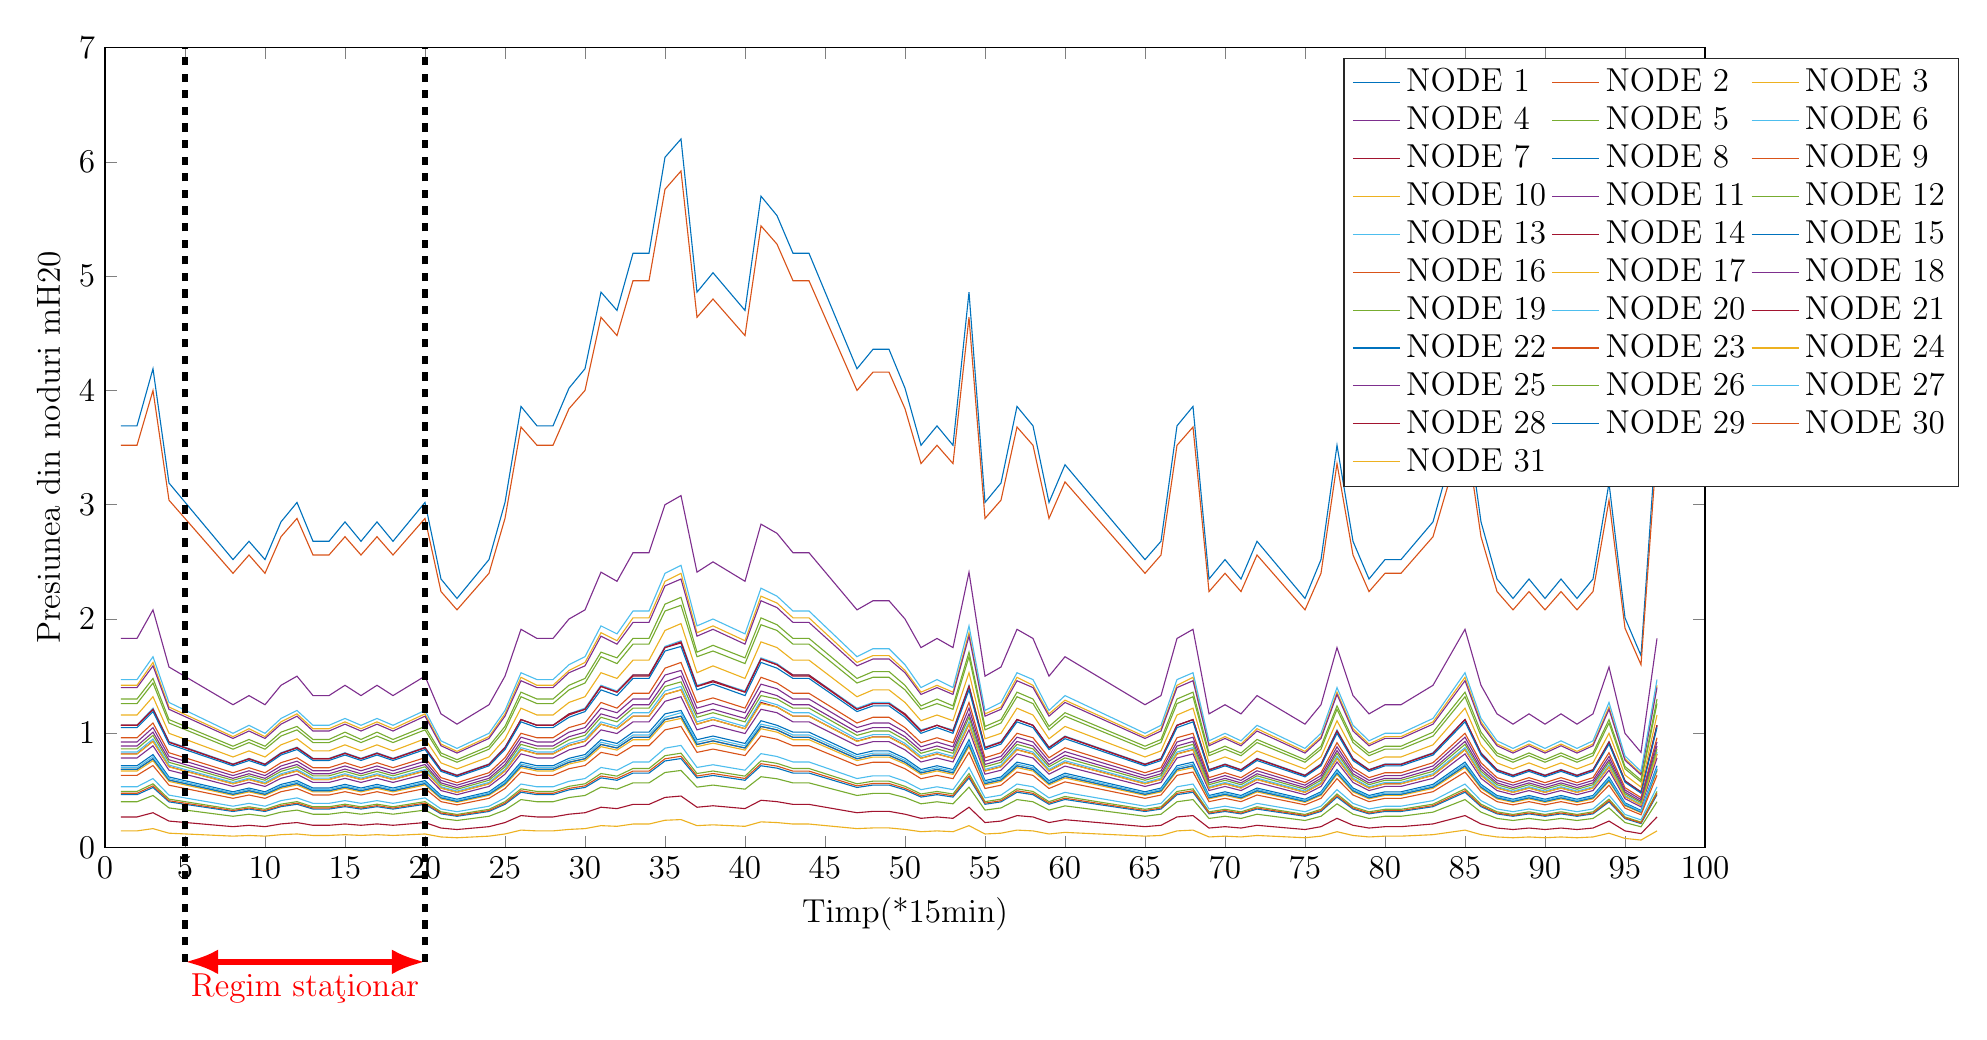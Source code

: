 % This file was created by matlab2tikz.
%
%The latest updates can be retrieved from
%  http://www.mathworks.com/matlabcentral/fileexchange/22022-matlab2tikz-matlab2tikz
%where you can also make suggestions and rate matlab2tikz.
%
\definecolor{mycolor1}{rgb}{0.0,0.447,0.741}%
\definecolor{mycolor2}{rgb}{0.85,0.325,0.098}%
\definecolor{mycolor3}{rgb}{0.929,0.694,0.125}%
\definecolor{mycolor4}{rgb}{0.494,0.184,0.556}%
\definecolor{mycolor5}{rgb}{0.466,0.674,0.188}%
\definecolor{mycolor6}{rgb}{0.301,0.745,0.933}%
\definecolor{mycolor7}{rgb}{0.635,0.078,0.184}%
%

\begin{axis}[%
width=8in,
height=4in,
at={(1.85in,0.746in)},
scale only axis,
xmin=0,
xmax=100,
xlabel style={font=\large},
xlabel={Timp(*15min)},
xtick style={font=\large},
ymin=0,
ymax=7,
ylabel style={font=\large},
ylabel={Presiunea din noduri mH20},
ytick style={font=\large},
% xtick = {0,0.25,...,100},
% xticklabel style={/pgf/number format/.cd,frac,frac TeX=\frac,frac denom=4},
axis background/.style={fill=white},
title style={font=\bfseries},
legend style={at={(0.774,0.451)}, anchor=south west, legend cell align=left, align=left, draw=white!15!black},
legend columns = 3,
font = \large,
clip = false
]
\addplot [color=mycolor1]
  table[row sep=crcr]{%
1	3.69\\
2	3.69\\
3	4.19\\
4	3.19\\
8	2.52\\
9	2.68\\
10	2.52\\
11	2.85\\
12	3.02\\
13	2.68\\
14	2.68\\
15	2.85\\
16	2.68\\
17	2.85\\
18	2.68\\
20	3.02\\
21	2.35\\
22	2.18\\
24	2.52\\
25	3.02\\
26	3.86\\
27	3.69\\
28	3.69\\
29	4.02\\
30	4.19\\
31	4.86\\
32	4.7\\
33	5.2\\
34	5.2\\
35	6.04\\
36	6.2\\
37	4.86\\
38	5.03\\
40	4.7\\
41	5.7\\
42	5.53\\
43	5.2\\
44	5.2\\
47	4.19\\
48	4.36\\
49	4.36\\
50	4.02\\
51	3.52\\
52	3.69\\
53	3.52\\
54	4.86\\
55	3.02\\
56	3.19\\
57	3.86\\
58	3.69\\
59	3.02\\
60	3.35\\
65	2.52\\
66	2.68\\
67	3.69\\
68	3.86\\
69	2.35\\
70	2.52\\
71	2.35\\
72	2.68\\
75	2.18\\
76	2.52\\
77	3.52\\
78	2.68\\
79	2.35\\
80	2.52\\
81	2.52\\
83	2.85\\
85	3.86\\
86	2.85\\
87	2.35\\
88	2.18\\
89	2.35\\
90	2.18\\
91	2.35\\
92	2.18\\
93	2.35\\
94	3.19\\
95	2.01\\
96	1.68\\
97	3.69\\
};
\addlegendentry{NODE 1}

\addplot [color=mycolor2]
  table[row sep=crcr]{%
1	3.52\\
2	3.52\\
3	4\\
4	3.04\\
8	2.4\\
9	2.56\\
10	2.4\\
11	2.72\\
12	2.88\\
13	2.56\\
14	2.56\\
15	2.72\\
16	2.56\\
17	2.72\\
18	2.56\\
20	2.88\\
21	2.24\\
22	2.08\\
24	2.4\\
25	2.88\\
26	3.68\\
27	3.52\\
28	3.52\\
29	3.84\\
30	4\\
31	4.64\\
32	4.48\\
33	4.96\\
34	4.96\\
35	5.76\\
36	5.92\\
37	4.64\\
38	4.8\\
40	4.48\\
41	5.44\\
42	5.28\\
43	4.96\\
44	4.96\\
47	4\\
48	4.16\\
49	4.16\\
50	3.84\\
51	3.36\\
52	3.52\\
53	3.36\\
54	4.64\\
55	2.88\\
56	3.04\\
57	3.68\\
58	3.52\\
59	2.88\\
60	3.2\\
65	2.4\\
66	2.56\\
67	3.52\\
68	3.68\\
69	2.24\\
70	2.4\\
71	2.24\\
72	2.56\\
75	2.08\\
76	2.4\\
77	3.36\\
78	2.56\\
79	2.24\\
80	2.4\\
81	2.4\\
83	2.72\\
85	3.68\\
86	2.72\\
87	2.24\\
88	2.08\\
89	2.24\\
90	2.08\\
91	2.24\\
92	2.08\\
93	2.24\\
94	3.04\\
95	1.92\\
96	1.6\\
97	3.52\\
};
\addlegendentry{NODE 2}

\addplot [color=mycolor3]
  table[row sep=crcr]{%
1	1.42\\
2	1.42\\
3	1.62\\
4	1.23\\
8	0.971\\
9	1.04\\
10	0.971\\
11	1.1\\
12	1.17\\
13	1.04\\
14	1.04\\
15	1.1\\
16	1.04\\
17	1.1\\
18	1.04\\
20	1.17\\
21	0.906\\
22	0.842\\
24	0.971\\
25	1.17\\
26	1.49\\
27	1.42\\
28	1.42\\
29	1.55\\
30	1.62\\
31	1.88\\
32	1.81\\
33	2.01\\
34	2.01\\
35	2.33\\
36	2.4\\
37	1.88\\
38	1.94\\
40	1.81\\
41	2.2\\
42	2.14\\
43	2.01\\
44	2.01\\
47	1.62\\
48	1.68\\
49	1.68\\
50	1.55\\
51	1.36\\
52	1.42\\
53	1.36\\
54	1.88\\
55	1.17\\
56	1.23\\
57	1.49\\
58	1.42\\
59	1.17\\
60	1.29\\
65	0.971\\
66	1.04\\
67	1.42\\
68	1.49\\
69	0.906\\
70	0.971\\
71	0.906\\
72	1.04\\
75	0.842\\
76	0.971\\
77	1.36\\
78	1.04\\
79	0.906\\
80	0.971\\
81	0.971\\
83	1.1\\
85	1.49\\
86	1.1\\
87	0.906\\
88	0.842\\
89	0.906\\
90	0.842\\
91	0.906\\
92	0.842\\
93	0.906\\
94	1.23\\
95	0.777\\
96	0.647\\
97	1.42\\
};
\addlegendentry{NODE 3}

\addplot [color=mycolor4]
  table[row sep=crcr]{%
1	1.4\\
2	1.4\\
3	1.59\\
4	1.21\\
8	0.955\\
9	1.02\\
10	0.955\\
11	1.08\\
12	1.15\\
13	1.02\\
14	1.02\\
15	1.08\\
16	1.02\\
17	1.08\\
18	1.02\\
20	1.15\\
21	0.891\\
22	0.827\\
24	0.955\\
25	1.15\\
26	1.46\\
27	1.4\\
28	1.4\\
29	1.53\\
30	1.59\\
31	1.85\\
32	1.78\\
33	1.97\\
34	1.97\\
35	2.29\\
36	2.35\\
37	1.85\\
38	1.91\\
40	1.78\\
41	2.16\\
42	2.1\\
43	1.97\\
44	1.97\\
47	1.59\\
48	1.65\\
49	1.65\\
50	1.53\\
51	1.34\\
52	1.4\\
53	1.34\\
54	1.85\\
55	1.15\\
56	1.21\\
57	1.46\\
58	1.4\\
59	1.15\\
60	1.27\\
65	0.955\\
66	1.02\\
67	1.4\\
68	1.46\\
69	0.891\\
70	0.955\\
71	0.891\\
72	1.02\\
75	0.827\\
76	0.955\\
77	1.34\\
78	1.02\\
79	0.891\\
80	0.955\\
81	0.955\\
83	1.08\\
85	1.46\\
86	1.08\\
87	0.891\\
88	0.827\\
89	0.891\\
90	0.827\\
91	0.891\\
92	0.827\\
93	0.891\\
94	1.21\\
95	0.764\\
96	0.636\\
97	1.4\\
};
\addlegendentry{NODE 4}

\addplot [color=mycolor5]
  table[row sep=crcr]{%
1	1.26\\
2	1.26\\
3	1.44\\
4	1.09\\
8	0.861\\
9	0.919\\
10	0.861\\
11	0.976\\
12	1.03\\
13	0.919\\
14	0.919\\
15	0.976\\
16	0.919\\
17	0.976\\
18	0.919\\
20	1.03\\
21	0.804\\
22	0.747\\
24	0.861\\
25	1.03\\
26	1.32\\
27	1.26\\
28	1.26\\
29	1.38\\
30	1.44\\
31	1.67\\
32	1.61\\
33	1.78\\
34	1.78\\
35	2.07\\
36	2.12\\
37	1.67\\
38	1.72\\
40	1.61\\
41	1.95\\
42	1.9\\
43	1.78\\
44	1.78\\
47	1.44\\
48	1.49\\
49	1.49\\
50	1.38\\
51	1.21\\
52	1.26\\
53	1.21\\
54	1.67\\
55	1.03\\
56	1.09\\
57	1.32\\
58	1.26\\
59	1.03\\
60	1.15\\
65	0.861\\
66	0.919\\
67	1.26\\
68	1.32\\
69	0.804\\
70	0.861\\
71	0.804\\
72	0.919\\
75	0.747\\
76	0.861\\
77	1.21\\
78	0.919\\
79	0.804\\
80	0.861\\
81	0.861\\
83	0.976\\
85	1.32\\
86	0.976\\
87	0.804\\
88	0.747\\
89	0.804\\
90	0.747\\
91	0.804\\
92	0.747\\
93	0.804\\
94	1.09\\
95	0.689\\
96	0.574\\
97	1.26\\
};
\addlegendentry{NODE 5}

\addplot [color=mycolor6]
  table[row sep=crcr]{%
1	1.07\\
2	1.07\\
3	1.22\\
4	0.928\\
8	0.732\\
9	0.781\\
10	0.732\\
11	0.83\\
12	0.879\\
13	0.781\\
14	0.781\\
15	0.83\\
16	0.781\\
17	0.83\\
18	0.781\\
20	0.879\\
21	0.683\\
22	0.635\\
24	0.732\\
25	0.879\\
26	1.12\\
27	1.07\\
28	1.07\\
29	1.17\\
30	1.22\\
31	1.42\\
32	1.37\\
33	1.51\\
34	1.51\\
35	1.76\\
36	1.81\\
37	1.42\\
38	1.46\\
40	1.37\\
41	1.66\\
42	1.61\\
43	1.51\\
44	1.51\\
47	1.22\\
48	1.27\\
49	1.27\\
50	1.17\\
51	1.03\\
52	1.07\\
53	1.03\\
54	1.42\\
55	0.879\\
56	0.928\\
57	1.12\\
58	1.07\\
59	0.879\\
60	0.976\\
65	0.732\\
66	0.781\\
67	1.07\\
68	1.12\\
69	0.683\\
70	0.732\\
71	0.683\\
72	0.781\\
75	0.635\\
76	0.732\\
77	1.03\\
78	0.781\\
79	0.683\\
80	0.732\\
81	0.732\\
83	0.83\\
85	1.12\\
86	0.83\\
87	0.683\\
88	0.635\\
89	0.683\\
90	0.635\\
91	0.683\\
92	0.635\\
93	0.683\\
94	0.928\\
95	0.586\\
96	0.488\\
97	1.07\\
};
\addlegendentry{NODE 6}

\addplot [color=mycolor7]
  table[row sep=crcr]{%
1	0.82\\
2	0.82\\
3	0.931\\
4	0.708\\
8	0.559\\
9	0.596\\
10	0.559\\
11	0.633\\
12	0.671\\
13	0.596\\
14	0.596\\
15	0.633\\
16	0.596\\
17	0.633\\
18	0.596\\
20	0.671\\
21	0.522\\
22	0.484\\
24	0.559\\
25	0.671\\
26	0.857\\
27	0.82\\
28	0.82\\
29	0.894\\
30	0.931\\
31	1.08\\
32	1.04\\
33	1.15\\
34	1.15\\
35	1.34\\
36	1.38\\
37	1.08\\
38	1.12\\
40	1.04\\
41	1.27\\
42	1.23\\
43	1.15\\
44	1.15\\
47	0.931\\
48	0.969\\
49	0.969\\
50	0.894\\
51	0.782\\
52	0.82\\
53	0.782\\
54	1.08\\
55	0.671\\
56	0.708\\
57	0.857\\
58	0.82\\
59	0.671\\
60	0.745\\
65	0.559\\
66	0.596\\
67	0.82\\
68	0.857\\
69	0.522\\
70	0.559\\
71	0.522\\
72	0.596\\
75	0.484\\
76	0.559\\
77	0.782\\
78	0.596\\
79	0.522\\
80	0.559\\
81	0.559\\
83	0.633\\
85	0.857\\
86	0.633\\
87	0.522\\
88	0.484\\
89	0.522\\
90	0.484\\
91	0.522\\
92	0.484\\
93	0.522\\
94	0.708\\
95	0.447\\
96	0.373\\
97	0.82\\
};
\addlegendentry{NODE 7}

\addplot [color=mycolor1]
  table[row sep=crcr]{%
1	0.716\\
2	0.716\\
3	0.814\\
4	0.618\\
8	0.488\\
9	0.521\\
10	0.488\\
11	0.553\\
12	0.586\\
13	0.521\\
14	0.521\\
15	0.553\\
16	0.521\\
17	0.553\\
18	0.521\\
20	0.586\\
21	0.456\\
22	0.423\\
24	0.488\\
25	0.586\\
26	0.748\\
27	0.716\\
28	0.716\\
29	0.781\\
30	0.814\\
31	0.944\\
32	0.911\\
33	1.01\\
34	1.01\\
35	1.17\\
36	1.2\\
37	0.944\\
38	0.976\\
40	0.911\\
41	1.11\\
42	1.07\\
43	1.01\\
44	1.01\\
47	0.814\\
48	0.846\\
49	0.846\\
50	0.781\\
51	0.683\\
52	0.716\\
53	0.683\\
54	0.944\\
55	0.586\\
56	0.618\\
57	0.748\\
58	0.716\\
59	0.586\\
60	0.651\\
65	0.488\\
66	0.521\\
67	0.716\\
68	0.748\\
69	0.456\\
70	0.488\\
71	0.456\\
72	0.521\\
75	0.423\\
76	0.488\\
77	0.683\\
78	0.521\\
79	0.456\\
80	0.488\\
81	0.488\\
83	0.553\\
85	0.748\\
86	0.553\\
87	0.456\\
88	0.423\\
89	0.456\\
90	0.423\\
91	0.456\\
92	0.423\\
93	0.456\\
94	0.618\\
95	0.391\\
96	0.325\\
97	0.716\\
};
\addlegendentry{NODE 8}

\addplot [color=mycolor2]
  table[row sep=crcr]{%
1	0.685\\
2	0.685\\
3	0.778\\
4	0.591\\
8	0.467\\
9	0.498\\
10	0.467\\
11	0.529\\
12	0.56\\
13	0.498\\
14	0.498\\
15	0.529\\
16	0.498\\
17	0.529\\
18	0.498\\
20	0.56\\
21	0.436\\
22	0.405\\
24	0.467\\
25	0.56\\
26	0.716\\
27	0.685\\
28	0.685\\
29	0.747\\
30	0.778\\
31	0.903\\
32	0.872\\
33	0.965\\
34	0.965\\
35	1.12\\
36	1.15\\
37	0.903\\
38	0.934\\
40	0.872\\
41	1.06\\
42	1.03\\
43	0.965\\
44	0.965\\
47	0.778\\
48	0.809\\
49	0.809\\
50	0.747\\
51	0.654\\
52	0.685\\
53	0.654\\
54	0.903\\
55	0.56\\
56	0.591\\
57	0.716\\
58	0.685\\
59	0.56\\
60	0.623\\
65	0.467\\
66	0.498\\
67	0.685\\
68	0.716\\
69	0.436\\
70	0.467\\
71	0.436\\
72	0.498\\
75	0.405\\
76	0.467\\
77	0.654\\
78	0.498\\
79	0.436\\
80	0.467\\
81	0.467\\
83	0.529\\
85	0.716\\
86	0.529\\
87	0.436\\
88	0.405\\
89	0.436\\
90	0.405\\
91	0.436\\
92	0.405\\
93	0.436\\
94	0.591\\
95	0.374\\
96	0.311\\
97	0.685\\
};
\addlegendentry{NODE 9}

\addplot [color=mycolor3]
  table[row sep=crcr]{%
1	0.67\\
2	0.67\\
3	0.761\\
4	0.579\\
8	0.457\\
9	0.487\\
10	0.457\\
11	0.518\\
12	0.548\\
13	0.487\\
14	0.487\\
15	0.518\\
16	0.487\\
17	0.518\\
18	0.487\\
20	0.548\\
21	0.426\\
22	0.396\\
24	0.457\\
25	0.548\\
26	0.7\\
27	0.67\\
28	0.67\\
29	0.731\\
30	0.761\\
31	0.883\\
32	0.853\\
33	0.944\\
34	0.944\\
35	1.1\\
36	1.13\\
37	0.883\\
38	0.914\\
40	0.853\\
41	1.04\\
42	1.01\\
43	0.944\\
44	0.944\\
47	0.761\\
48	0.792\\
49	0.792\\
50	0.731\\
51	0.64\\
52	0.67\\
53	0.64\\
54	0.883\\
55	0.548\\
56	0.579\\
57	0.7\\
58	0.67\\
59	0.548\\
60	0.609\\
65	0.457\\
66	0.487\\
67	0.67\\
68	0.7\\
69	0.426\\
70	0.457\\
71	0.426\\
72	0.487\\
75	0.396\\
76	0.457\\
77	0.64\\
78	0.487\\
79	0.426\\
80	0.457\\
81	0.457\\
83	0.518\\
85	0.7\\
86	0.518\\
87	0.426\\
88	0.396\\
89	0.426\\
90	0.396\\
91	0.426\\
92	0.396\\
93	0.426\\
94	0.579\\
95	0.365\\
96	0.305\\
97	0.67\\
};
\addlegendentry{NODE 10}

\addplot [color=mycolor4]
  table[row sep=crcr]{%
1	0.784\\
2	0.784\\
3	0.891\\
4	0.677\\
8	0.535\\
9	0.57\\
10	0.535\\
11	0.606\\
12	0.642\\
13	0.57\\
14	0.57\\
15	0.606\\
16	0.57\\
17	0.606\\
18	0.57\\
20	0.642\\
21	0.499\\
22	0.463\\
24	0.535\\
25	0.642\\
26	0.82\\
27	0.784\\
28	0.784\\
29	0.855\\
30	0.891\\
31	1.03\\
32	0.998\\
33	1.1\\
34	1.1\\
35	1.28\\
36	1.32\\
37	1.03\\
38	1.07\\
40	0.998\\
41	1.21\\
42	1.18\\
43	1.1\\
44	1.1\\
47	0.891\\
48	0.927\\
49	0.927\\
50	0.855\\
51	0.749\\
52	0.784\\
53	0.749\\
54	1.03\\
55	0.642\\
56	0.677\\
57	0.82\\
58	0.784\\
59	0.642\\
60	0.713\\
65	0.535\\
66	0.57\\
67	0.784\\
68	0.82\\
69	0.499\\
70	0.535\\
71	0.499\\
72	0.57\\
75	0.463\\
76	0.535\\
77	0.749\\
78	0.57\\
79	0.499\\
80	0.535\\
81	0.535\\
83	0.606\\
85	0.82\\
86	0.606\\
87	0.499\\
88	0.463\\
89	0.499\\
90	0.463\\
91	0.499\\
92	0.463\\
93	0.499\\
94	0.677\\
95	0.428\\
96	0.356\\
97	0.784\\
};
\addlegendentry{NODE 11}

\addplot [color=mycolor5]
  table[row sep=crcr]{%
1	0.491\\
2	0.491\\
3	0.558\\
4	0.424\\
8	0.335\\
9	0.357\\
10	0.335\\
11	0.38\\
12	0.402\\
13	0.357\\
14	0.357\\
15	0.38\\
16	0.357\\
17	0.38\\
18	0.357\\
20	0.402\\
21	0.313\\
22	0.29\\
24	0.335\\
25	0.402\\
26	0.514\\
27	0.491\\
28	0.491\\
29	0.536\\
30	0.558\\
31	0.648\\
32	0.625\\
33	0.692\\
34	0.692\\
35	0.804\\
36	0.826\\
37	0.648\\
38	0.67\\
40	0.625\\
41	0.759\\
42	0.737\\
43	0.692\\
44	0.692\\
47	0.558\\
48	0.581\\
49	0.581\\
50	0.536\\
51	0.469\\
52	0.491\\
53	0.469\\
54	0.648\\
55	0.402\\
56	0.424\\
57	0.514\\
58	0.491\\
59	0.402\\
60	0.447\\
65	0.335\\
66	0.357\\
67	0.491\\
68	0.514\\
69	0.313\\
70	0.335\\
71	0.313\\
72	0.357\\
75	0.29\\
76	0.335\\
77	0.469\\
78	0.357\\
79	0.313\\
80	0.335\\
81	0.335\\
83	0.38\\
85	0.514\\
86	0.38\\
87	0.313\\
88	0.29\\
89	0.313\\
90	0.29\\
91	0.313\\
92	0.29\\
93	0.313\\
94	0.424\\
95	0.268\\
96	0.223\\
97	0.491\\
};
\addlegendentry{NODE 12}

\addplot [color=mycolor6]
  table[row sep=crcr]{%
1	0.836\\
2	0.836\\
3	0.95\\
4	0.722\\
8	0.57\\
9	0.608\\
10	0.57\\
11	0.646\\
12	0.684\\
13	0.608\\
14	0.608\\
15	0.646\\
16	0.608\\
17	0.646\\
18	0.608\\
20	0.684\\
21	0.532\\
22	0.494\\
24	0.57\\
25	0.684\\
26	0.874\\
27	0.836\\
28	0.836\\
29	0.912\\
30	0.95\\
31	1.1\\
32	1.06\\
33	1.18\\
34	1.18\\
35	1.37\\
36	1.41\\
37	1.1\\
38	1.14\\
40	1.06\\
41	1.29\\
42	1.25\\
43	1.18\\
44	1.18\\
47	0.95\\
48	0.988\\
49	0.988\\
50	0.912\\
51	0.798\\
52	0.836\\
53	0.798\\
54	1.1\\
55	0.684\\
56	0.722\\
57	0.874\\
58	0.836\\
59	0.684\\
60	0.76\\
65	0.57\\
66	0.608\\
67	0.836\\
68	0.874\\
69	0.532\\
70	0.57\\
71	0.532\\
72	0.608\\
75	0.494\\
76	0.57\\
77	0.798\\
78	0.608\\
79	0.532\\
80	0.57\\
81	0.57\\
83	0.646\\
85	0.874\\
86	0.646\\
87	0.532\\
88	0.494\\
89	0.532\\
90	0.494\\
91	0.532\\
92	0.494\\
93	0.532\\
94	0.722\\
95	0.456\\
96	0.38\\
97	0.836\\
};
\addlegendentry{NODE 13}

\addplot [color=mycolor7]
  table[row sep=crcr]{%
1	1.07\\
2	1.07\\
3	1.21\\
4	0.923\\
8	0.728\\
9	0.777\\
10	0.728\\
11	0.825\\
12	0.874\\
13	0.777\\
14	0.777\\
15	0.825\\
16	0.777\\
17	0.825\\
18	0.777\\
20	0.874\\
21	0.68\\
22	0.631\\
24	0.728\\
25	0.874\\
26	1.12\\
27	1.07\\
28	1.07\\
29	1.17\\
30	1.21\\
31	1.41\\
32	1.36\\
33	1.51\\
34	1.51\\
35	1.75\\
36	1.8\\
37	1.41\\
38	1.46\\
40	1.36\\
41	1.65\\
42	1.6\\
43	1.51\\
44	1.51\\
47	1.21\\
48	1.26\\
49	1.26\\
50	1.17\\
51	1.02\\
52	1.07\\
53	1.02\\
54	1.41\\
55	0.874\\
56	0.923\\
57	1.12\\
58	1.07\\
59	0.874\\
60	0.971\\
65	0.728\\
66	0.777\\
67	1.07\\
68	1.12\\
69	0.68\\
70	0.728\\
71	0.68\\
72	0.777\\
75	0.631\\
76	0.728\\
77	1.02\\
78	0.777\\
79	0.68\\
80	0.728\\
81	0.728\\
83	0.825\\
85	1.12\\
86	0.825\\
87	0.68\\
88	0.631\\
89	0.68\\
90	0.631\\
91	0.68\\
92	0.631\\
93	0.68\\
94	0.923\\
95	0.583\\
96	0.486\\
97	1.07\\
};
\addlegendentry{NODE 14}

\addplot [color=mycolor1]
  table[row sep=crcr]{%
1	0.463\\
2	0.463\\
3	0.526\\
4	0.4\\
8	0.316\\
9	0.337\\
10	0.316\\
11	0.358\\
12	0.379\\
13	0.337\\
14	0.337\\
15	0.358\\
16	0.337\\
17	0.358\\
18	0.337\\
20	0.379\\
21	0.295\\
22	0.274\\
24	0.316\\
25	0.379\\
26	0.484\\
27	0.463\\
28	0.463\\
29	0.505\\
30	0.526\\
31	0.61\\
32	0.589\\
33	0.652\\
34	0.652\\
35	0.758\\
36	0.779\\
37	0.61\\
38	0.631\\
40	0.589\\
41	0.716\\
42	0.695\\
43	0.652\\
44	0.652\\
47	0.526\\
48	0.547\\
49	0.547\\
50	0.505\\
51	0.442\\
52	0.463\\
53	0.442\\
54	0.61\\
55	0.379\\
56	0.4\\
57	0.484\\
58	0.463\\
59	0.379\\
60	0.421\\
65	0.316\\
66	0.337\\
67	0.463\\
68	0.484\\
69	0.295\\
70	0.316\\
71	0.295\\
72	0.337\\
75	0.274\\
76	0.316\\
77	0.442\\
78	0.337\\
79	0.295\\
80	0.316\\
81	0.316\\
83	0.358\\
85	0.484\\
86	0.358\\
87	0.295\\
88	0.274\\
89	0.295\\
90	0.274\\
91	0.295\\
92	0.274\\
93	0.295\\
94	0.4\\
95	0.253\\
96	0.21\\
97	0.463\\
};
\addlegendentry{NODE 15}

\addplot [color=mycolor2]
  table[row sep=crcr]{%
1	0.475\\
2	0.475\\
3	0.54\\
4	0.41\\
8	0.324\\
9	0.346\\
10	0.324\\
11	0.367\\
12	0.389\\
13	0.346\\
14	0.346\\
15	0.367\\
16	0.346\\
17	0.367\\
18	0.346\\
20	0.389\\
21	0.302\\
22	0.281\\
24	0.324\\
25	0.389\\
26	0.497\\
27	0.475\\
28	0.475\\
29	0.518\\
30	0.54\\
31	0.626\\
32	0.605\\
33	0.669\\
34	0.669\\
35	0.777\\
36	0.799\\
37	0.626\\
38	0.648\\
40	0.605\\
41	0.734\\
42	0.713\\
43	0.669\\
44	0.669\\
47	0.54\\
48	0.561\\
49	0.561\\
50	0.518\\
51	0.454\\
52	0.475\\
53	0.454\\
54	0.626\\
55	0.389\\
56	0.41\\
57	0.497\\
58	0.475\\
59	0.389\\
60	0.432\\
65	0.324\\
66	0.346\\
67	0.475\\
68	0.497\\
69	0.302\\
70	0.324\\
71	0.302\\
72	0.346\\
75	0.281\\
76	0.324\\
77	0.454\\
78	0.346\\
79	0.302\\
80	0.324\\
81	0.324\\
83	0.367\\
85	0.497\\
86	0.367\\
87	0.302\\
88	0.281\\
89	0.302\\
90	0.281\\
91	0.302\\
92	0.281\\
93	0.302\\
94	0.41\\
95	0.259\\
96	0.216\\
97	0.475\\
};
\addlegendentry{NODE 16}

\addplot [color=mycolor3]
  table[row sep=crcr]{%
1	0.818\\
2	0.818\\
3	0.929\\
4	0.706\\
8	0.558\\
9	0.595\\
10	0.558\\
11	0.632\\
12	0.669\\
13	0.595\\
14	0.595\\
15	0.632\\
16	0.595\\
17	0.632\\
18	0.595\\
20	0.669\\
21	0.52\\
22	0.483\\
24	0.558\\
25	0.669\\
26	0.855\\
27	0.818\\
28	0.818\\
29	0.892\\
30	0.929\\
31	1.08\\
32	1.04\\
33	1.15\\
34	1.15\\
35	1.34\\
36	1.38\\
37	1.08\\
38	1.12\\
40	1.04\\
41	1.26\\
42	1.23\\
43	1.15\\
44	1.15\\
47	0.929\\
48	0.966\\
49	0.966\\
50	0.892\\
51	0.781\\
52	0.818\\
53	0.781\\
54	1.08\\
55	0.669\\
56	0.706\\
57	0.855\\
58	0.818\\
59	0.669\\
60	0.743\\
65	0.558\\
66	0.595\\
67	0.818\\
68	0.855\\
69	0.52\\
70	0.558\\
71	0.52\\
72	0.595\\
75	0.483\\
76	0.558\\
77	0.781\\
78	0.595\\
79	0.52\\
80	0.558\\
81	0.558\\
83	0.632\\
85	0.855\\
86	0.632\\
87	0.52\\
88	0.483\\
89	0.52\\
90	0.483\\
91	0.52\\
92	0.483\\
93	0.52\\
94	0.706\\
95	0.446\\
96	0.372\\
97	0.818\\
};
\addlegendentry{NODE 17}

\addplot [color=mycolor4]
  table[row sep=crcr]{%
1	1.83\\
2	1.83\\
3	2.08\\
4	1.58\\
8	1.25\\
9	1.33\\
10	1.25\\
11	1.42\\
12	1.5\\
13	1.33\\
14	1.33\\
15	1.42\\
16	1.33\\
17	1.42\\
18	1.33\\
20	1.5\\
21	1.17\\
22	1.08\\
24	1.25\\
25	1.5\\
26	1.91\\
27	1.83\\
28	1.83\\
29	2\\
30	2.08\\
31	2.41\\
32	2.33\\
33	2.58\\
34	2.58\\
35	3\\
36	3.08\\
37	2.41\\
38	2.5\\
40	2.33\\
41	2.83\\
42	2.75\\
43	2.58\\
44	2.58\\
47	2.08\\
48	2.16\\
49	2.16\\
50	2\\
51	1.75\\
52	1.83\\
53	1.75\\
54	2.41\\
55	1.5\\
56	1.58\\
57	1.91\\
58	1.83\\
59	1.5\\
60	1.67\\
65	1.25\\
66	1.33\\
67	1.83\\
68	1.91\\
69	1.17\\
70	1.25\\
71	1.17\\
72	1.33\\
75	1.08\\
76	1.25\\
77	1.75\\
78	1.33\\
79	1.17\\
80	1.25\\
81	1.25\\
83	1.42\\
85	1.91\\
86	1.42\\
87	1.17\\
88	1.08\\
89	1.17\\
90	1.08\\
91	1.17\\
92	1.08\\
93	1.17\\
94	1.58\\
95	0.999\\
96	0.833\\
97	1.83\\
};
\addlegendentry{NODE 18}

\addplot [color=mycolor5]
  table[row sep=crcr]{%
1	1.3\\
2	1.3\\
3	1.48\\
4	1.12\\
8	0.887\\
9	0.946\\
10	0.887\\
11	1.01\\
12	1.06\\
13	0.946\\
14	0.946\\
15	1.01\\
16	0.946\\
17	1.01\\
18	0.946\\
20	1.06\\
21	0.828\\
22	0.769\\
24	0.887\\
25	1.06\\
26	1.36\\
27	1.3\\
28	1.3\\
29	1.42\\
30	1.48\\
31	1.71\\
32	1.66\\
33	1.83\\
34	1.83\\
35	2.13\\
36	2.19\\
37	1.71\\
38	1.77\\
40	1.66\\
41	2.01\\
42	1.95\\
43	1.83\\
44	1.83\\
47	1.48\\
48	1.54\\
49	1.54\\
50	1.42\\
51	1.24\\
52	1.3\\
53	1.24\\
54	1.71\\
55	1.06\\
56	1.12\\
57	1.36\\
58	1.3\\
59	1.06\\
60	1.18\\
65	0.887\\
66	0.946\\
67	1.3\\
68	1.36\\
69	0.828\\
70	0.887\\
71	0.828\\
72	0.946\\
75	0.769\\
76	0.887\\
77	1.24\\
78	0.946\\
79	0.828\\
80	0.887\\
81	0.887\\
83	1.01\\
85	1.36\\
86	1.01\\
87	0.828\\
88	0.769\\
89	0.828\\
90	0.769\\
91	0.828\\
92	0.769\\
93	0.828\\
94	1.12\\
95	0.709\\
96	0.591\\
97	1.3\\
};
\addlegendentry{NODE 19}

\addplot [color=mycolor6]
  table[row sep=crcr]{%
1	1.47\\
2	1.47\\
3	1.67\\
4	1.27\\
8	1\\
9	1.07\\
10	1\\
11	1.13\\
12	1.2\\
13	1.07\\
14	1.07\\
15	1.13\\
16	1.07\\
17	1.13\\
18	1.07\\
20	1.2\\
21	0.934\\
22	0.868\\
24	1\\
25	1.2\\
26	1.53\\
27	1.47\\
28	1.47\\
29	1.6\\
30	1.67\\
31	1.94\\
32	1.87\\
33	2.07\\
34	2.07\\
35	2.4\\
36	2.47\\
37	1.94\\
38	2\\
40	1.87\\
41	2.27\\
42	2.2\\
43	2.07\\
44	2.07\\
47	1.67\\
48	1.74\\
49	1.74\\
50	1.6\\
51	1.4\\
52	1.47\\
53	1.4\\
54	1.94\\
55	1.2\\
56	1.27\\
57	1.53\\
58	1.47\\
59	1.2\\
60	1.33\\
65	1\\
66	1.07\\
67	1.47\\
68	1.53\\
69	0.934\\
70	1\\
71	0.934\\
72	1.07\\
75	0.868\\
76	1\\
77	1.4\\
78	1.07\\
79	0.934\\
80	1\\
81	1\\
83	1.13\\
85	1.53\\
86	1.13\\
87	0.934\\
88	0.868\\
89	0.934\\
90	0.868\\
91	0.934\\
92	0.868\\
93	0.934\\
94	1.27\\
95	0.801\\
96	0.667\\
97	1.47\\
};
\addlegendentry{NODE 20}

\addplot [color=mycolor7]
  table[row sep=crcr]{%
1	1.07\\
2	1.07\\
3	1.21\\
4	0.921\\
8	0.727\\
9	0.776\\
10	0.727\\
11	0.824\\
12	0.873\\
13	0.776\\
14	0.776\\
15	0.824\\
16	0.776\\
17	0.824\\
18	0.776\\
20	0.873\\
21	0.679\\
22	0.63\\
24	0.727\\
25	0.873\\
26	1.12\\
27	1.07\\
28	1.07\\
29	1.16\\
30	1.21\\
31	1.41\\
32	1.36\\
33	1.5\\
34	1.5\\
35	1.75\\
36	1.79\\
37	1.41\\
38	1.45\\
40	1.36\\
41	1.65\\
42	1.6\\
43	1.5\\
44	1.5\\
47	1.21\\
48	1.26\\
49	1.26\\
50	1.16\\
51	1.02\\
52	1.07\\
53	1.02\\
54	1.41\\
55	0.873\\
56	0.921\\
57	1.12\\
58	1.07\\
59	0.873\\
60	0.97\\
65	0.727\\
66	0.776\\
67	1.07\\
68	1.12\\
69	0.679\\
70	0.727\\
71	0.679\\
72	0.776\\
75	0.63\\
76	0.727\\
77	1.02\\
78	0.776\\
79	0.679\\
80	0.727\\
81	0.727\\
83	0.824\\
85	1.12\\
86	0.824\\
87	0.679\\
88	0.63\\
89	0.679\\
90	0.63\\
91	0.679\\
92	0.63\\
93	0.679\\
94	0.921\\
95	0.582\\
96	0.485\\
97	1.07\\
};
\addlegendentry{NODE 21}

\addplot [color=mycolor1]
  table[row sep=crcr]{%
1	1.05\\
2	1.05\\
3	1.19\\
4	0.905\\
8	0.715\\
9	0.762\\
10	0.715\\
11	0.81\\
12	0.858\\
13	0.762\\
14	0.762\\
15	0.81\\
16	0.762\\
17	0.81\\
18	0.762\\
20	0.858\\
21	0.667\\
22	0.619\\
24	0.715\\
25	0.858\\
26	1.1\\
27	1.05\\
28	1.05\\
29	1.14\\
30	1.19\\
31	1.38\\
32	1.33\\
33	1.48\\
34	1.48\\
35	1.72\\
36	1.76\\
37	1.38\\
38	1.43\\
40	1.33\\
41	1.62\\
42	1.57\\
43	1.48\\
44	1.48\\
47	1.19\\
48	1.24\\
49	1.24\\
50	1.14\\
51	1\\
52	1.05\\
53	1\\
54	1.38\\
55	0.858\\
56	0.905\\
57	1.1\\
58	1.05\\
59	0.858\\
60	0.953\\
65	0.715\\
66	0.762\\
67	1.05\\
68	1.1\\
69	0.667\\
70	0.715\\
71	0.667\\
72	0.762\\
75	0.619\\
76	0.715\\
77	1\\
78	0.762\\
79	0.667\\
80	0.715\\
81	0.715\\
83	0.81\\
85	1.1\\
86	0.81\\
87	0.667\\
88	0.619\\
89	0.667\\
90	0.619\\
91	0.667\\
92	0.619\\
93	0.667\\
94	0.905\\
95	0.572\\
96	0.476\\
97	1.05\\
};
\addlegendentry{NODE 22}

\addplot [color=mycolor2]
  table[row sep=crcr]{%
1	0.961\\
2	0.961\\
3	1.09\\
4	0.83\\
8	0.655\\
9	0.699\\
10	0.655\\
11	0.743\\
12	0.786\\
13	0.699\\
14	0.699\\
15	0.743\\
16	0.699\\
17	0.743\\
18	0.699\\
20	0.786\\
21	0.612\\
22	0.568\\
24	0.655\\
25	0.786\\
26	1\\
27	0.961\\
28	0.961\\
29	1.05\\
30	1.09\\
31	1.27\\
32	1.22\\
33	1.35\\
34	1.35\\
35	1.57\\
36	1.62\\
37	1.27\\
38	1.31\\
40	1.22\\
41	1.49\\
42	1.44\\
43	1.35\\
44	1.35\\
47	1.09\\
48	1.14\\
49	1.14\\
50	1.05\\
51	0.918\\
52	0.961\\
53	0.918\\
54	1.27\\
55	0.786\\
56	0.83\\
57	1\\
58	0.961\\
59	0.786\\
60	0.874\\
65	0.655\\
66	0.699\\
67	0.961\\
68	1\\
69	0.612\\
70	0.655\\
71	0.612\\
72	0.699\\
75	0.568\\
76	0.655\\
77	0.918\\
78	0.699\\
79	0.612\\
80	0.655\\
81	0.655\\
83	0.743\\
85	1\\
86	0.743\\
87	0.612\\
88	0.568\\
89	0.612\\
90	0.568\\
91	0.612\\
92	0.568\\
93	0.612\\
94	0.83\\
95	0.524\\
96	0.437\\
97	0.961\\
};
\addlegendentry{NODE 23}

\addplot [color=mycolor3]
  table[row sep=crcr]{%
1	1.16\\
2	1.16\\
3	1.32\\
4	1\\
8	0.793\\
9	0.846\\
10	0.793\\
11	0.899\\
12	0.952\\
13	0.846\\
14	0.846\\
15	0.899\\
16	0.846\\
17	0.899\\
18	0.846\\
20	0.952\\
21	0.741\\
22	0.688\\
24	0.793\\
25	0.952\\
26	1.22\\
27	1.16\\
28	1.16\\
29	1.27\\
30	1.32\\
31	1.53\\
32	1.48\\
33	1.64\\
34	1.64\\
35	1.9\\
36	1.96\\
37	1.53\\
38	1.59\\
40	1.48\\
41	1.8\\
42	1.75\\
43	1.64\\
44	1.64\\
47	1.32\\
48	1.38\\
49	1.38\\
50	1.27\\
51	1.11\\
52	1.16\\
53	1.11\\
54	1.53\\
55	0.952\\
56	1\\
57	1.22\\
58	1.16\\
59	0.952\\
60	1.06\\
65	0.793\\
66	0.846\\
67	1.16\\
68	1.22\\
69	0.741\\
70	0.793\\
71	0.741\\
72	0.846\\
75	0.688\\
76	0.793\\
77	1.11\\
78	0.846\\
79	0.741\\
80	0.793\\
81	0.793\\
83	0.899\\
85	1.22\\
86	0.899\\
87	0.741\\
88	0.688\\
89	0.741\\
90	0.688\\
91	0.741\\
92	0.688\\
93	0.741\\
94	1\\
95	0.635\\
96	0.529\\
97	1.16\\
};
\addlegendentry{NODE 24}

\addplot [color=mycolor4]
  table[row sep=crcr]{%
1	0.889\\
2	0.889\\
3	1.01\\
4	0.768\\
8	0.606\\
9	0.646\\
10	0.606\\
11	0.687\\
12	0.727\\
13	0.646\\
14	0.646\\
15	0.687\\
16	0.646\\
17	0.687\\
18	0.646\\
20	0.727\\
21	0.566\\
22	0.525\\
24	0.606\\
25	0.727\\
26	0.929\\
27	0.889\\
28	0.889\\
29	0.97\\
30	1.01\\
31	1.17\\
32	1.13\\
33	1.25\\
34	1.25\\
35	1.45\\
36	1.5\\
37	1.17\\
38	1.21\\
40	1.13\\
41	1.37\\
42	1.33\\
43	1.25\\
44	1.25\\
47	1.01\\
48	1.05\\
49	1.05\\
50	0.97\\
51	0.849\\
52	0.889\\
53	0.849\\
54	1.17\\
55	0.727\\
56	0.768\\
57	0.929\\
58	0.889\\
59	0.727\\
60	0.808\\
65	0.606\\
66	0.646\\
67	0.889\\
68	0.929\\
69	0.566\\
70	0.606\\
71	0.566\\
72	0.646\\
75	0.525\\
76	0.606\\
77	0.849\\
78	0.646\\
79	0.566\\
80	0.606\\
81	0.606\\
83	0.687\\
85	0.929\\
86	0.687\\
87	0.566\\
88	0.525\\
89	0.566\\
90	0.525\\
91	0.566\\
92	0.525\\
93	0.566\\
94	0.768\\
95	0.485\\
96	0.404\\
97	0.889\\
};
\addlegendentry{NODE 25}

\addplot [color=mycolor5]
  table[row sep=crcr]{%
1	0.864\\
2	0.864\\
3	0.982\\
4	0.746\\
8	0.589\\
9	0.628\\
10	0.589\\
11	0.667\\
12	0.707\\
13	0.628\\
14	0.628\\
15	0.667\\
16	0.628\\
17	0.667\\
18	0.628\\
20	0.707\\
21	0.55\\
22	0.51\\
24	0.589\\
25	0.707\\
26	0.903\\
27	0.864\\
28	0.864\\
29	0.942\\
30	0.982\\
31	1.14\\
32	1.1\\
33	1.22\\
34	1.22\\
35	1.41\\
36	1.45\\
37	1.14\\
38	1.18\\
40	1.1\\
41	1.33\\
42	1.3\\
43	1.22\\
44	1.22\\
47	0.982\\
48	1.02\\
49	1.02\\
50	0.942\\
51	0.825\\
52	0.864\\
53	0.825\\
54	1.14\\
55	0.707\\
56	0.746\\
57	0.903\\
58	0.864\\
59	0.707\\
60	0.785\\
65	0.589\\
66	0.628\\
67	0.864\\
68	0.903\\
69	0.55\\
70	0.589\\
71	0.55\\
72	0.628\\
75	0.51\\
76	0.589\\
77	0.825\\
78	0.628\\
79	0.55\\
80	0.589\\
81	0.589\\
83	0.667\\
85	0.903\\
86	0.667\\
87	0.55\\
88	0.51\\
89	0.55\\
90	0.51\\
91	0.55\\
92	0.51\\
93	0.55\\
94	0.746\\
95	0.471\\
96	0.393\\
97	0.864\\
};
\addlegendentry{NODE 26}

\addplot [color=mycolor6]
  table[row sep=crcr]{%
1	0.532\\
2	0.532\\
3	0.604\\
4	0.459\\
8	0.362\\
9	0.387\\
10	0.362\\
11	0.411\\
12	0.435\\
13	0.387\\
14	0.387\\
15	0.411\\
16	0.387\\
17	0.411\\
18	0.387\\
20	0.435\\
21	0.338\\
22	0.314\\
24	0.362\\
25	0.435\\
26	0.556\\
27	0.532\\
28	0.532\\
29	0.58\\
30	0.604\\
31	0.701\\
32	0.677\\
33	0.749\\
34	0.749\\
35	0.87\\
36	0.894\\
37	0.701\\
38	0.725\\
40	0.677\\
41	0.822\\
42	0.797\\
43	0.749\\
44	0.749\\
47	0.604\\
48	0.628\\
49	0.628\\
50	0.58\\
51	0.507\\
52	0.532\\
53	0.507\\
54	0.701\\
55	0.435\\
56	0.459\\
57	0.556\\
58	0.532\\
59	0.435\\
60	0.483\\
65	0.362\\
66	0.387\\
67	0.532\\
68	0.556\\
69	0.338\\
70	0.362\\
71	0.338\\
72	0.387\\
75	0.314\\
76	0.362\\
77	0.507\\
78	0.387\\
79	0.338\\
80	0.362\\
81	0.362\\
83	0.411\\
85	0.556\\
86	0.411\\
87	0.338\\
88	0.314\\
89	0.338\\
90	0.314\\
91	0.338\\
92	0.314\\
93	0.338\\
94	0.459\\
95	0.29\\
96	0.242\\
97	0.532\\
};
\addlegendentry{NODE 27}

\addplot [color=mycolor7]
  table[row sep=crcr]{%
1	0.268\\
2	0.268\\
3	0.305\\
4	0.232\\
8	0.183\\
9	0.195\\
10	0.183\\
11	0.207\\
12	0.219\\
13	0.195\\
14	0.195\\
15	0.207\\
16	0.195\\
17	0.207\\
18	0.195\\
20	0.219\\
21	0.171\\
22	0.158\\
24	0.183\\
25	0.219\\
26	0.28\\
27	0.268\\
28	0.268\\
29	0.292\\
30	0.305\\
31	0.353\\
32	0.341\\
33	0.378\\
34	0.378\\
35	0.439\\
36	0.451\\
37	0.353\\
38	0.366\\
40	0.341\\
41	0.414\\
42	0.402\\
43	0.378\\
44	0.378\\
47	0.305\\
48	0.317\\
49	0.317\\
50	0.292\\
51	0.256\\
52	0.268\\
53	0.256\\
54	0.353\\
55	0.219\\
56	0.232\\
57	0.28\\
58	0.268\\
59	0.219\\
60	0.244\\
65	0.183\\
66	0.195\\
67	0.268\\
68	0.28\\
69	0.171\\
70	0.183\\
71	0.171\\
72	0.195\\
75	0.158\\
76	0.183\\
77	0.256\\
78	0.195\\
79	0.171\\
80	0.183\\
81	0.183\\
83	0.207\\
85	0.28\\
86	0.207\\
87	0.171\\
88	0.158\\
89	0.171\\
90	0.158\\
91	0.171\\
92	0.158\\
93	0.171\\
94	0.232\\
95	0.146\\
96	0.122\\
97	0.268\\
};
\addlegendentry{NODE 28}

\addplot [color=mycolor1]
  table[row sep=crcr]{%
1	0.684\\
2	0.684\\
3	0.777\\
4	0.591\\
8	0.466\\
9	0.497\\
10	0.466\\
11	0.529\\
12	0.56\\
13	0.497\\
14	0.497\\
15	0.529\\
16	0.497\\
17	0.529\\
18	0.497\\
20	0.56\\
21	0.435\\
22	0.404\\
24	0.466\\
25	0.56\\
26	0.715\\
27	0.684\\
28	0.684\\
29	0.746\\
30	0.777\\
31	0.902\\
32	0.871\\
33	0.964\\
34	0.964\\
35	1.12\\
36	1.15\\
37	0.902\\
38	0.933\\
40	0.871\\
41	1.06\\
42	1.03\\
43	0.964\\
44	0.964\\
47	0.777\\
48	0.808\\
49	0.808\\
50	0.746\\
51	0.653\\
52	0.684\\
53	0.653\\
54	0.902\\
55	0.56\\
56	0.591\\
57	0.715\\
58	0.684\\
59	0.56\\
60	0.622\\
65	0.466\\
66	0.497\\
67	0.684\\
68	0.715\\
69	0.435\\
70	0.466\\
71	0.435\\
72	0.497\\
75	0.404\\
76	0.466\\
77	0.653\\
78	0.497\\
79	0.435\\
80	0.466\\
81	0.466\\
83	0.529\\
85	0.715\\
86	0.529\\
87	0.435\\
88	0.404\\
89	0.435\\
90	0.404\\
91	0.435\\
92	0.404\\
93	0.435\\
94	0.591\\
95	0.373\\
96	0.311\\
97	0.684\\
};
\addlegendentry{NODE 29}

\addplot [color=mycolor2]
  table[row sep=crcr]{%
1	0.632\\
2	0.632\\
3	0.718\\
4	0.546\\
8	0.431\\
9	0.46\\
10	0.431\\
11	0.489\\
12	0.517\\
13	0.46\\
14	0.46\\
15	0.489\\
16	0.46\\
17	0.489\\
18	0.46\\
20	0.517\\
21	0.402\\
22	0.374\\
24	0.431\\
25	0.517\\
26	0.661\\
27	0.632\\
28	0.632\\
29	0.69\\
30	0.718\\
31	0.833\\
32	0.805\\
33	0.891\\
34	0.891\\
35	1.03\\
36	1.06\\
37	0.833\\
38	0.862\\
40	0.805\\
41	0.977\\
42	0.948\\
43	0.891\\
44	0.891\\
47	0.718\\
48	0.747\\
49	0.747\\
50	0.69\\
51	0.603\\
52	0.632\\
53	0.603\\
54	0.833\\
55	0.517\\
56	0.546\\
57	0.661\\
58	0.632\\
59	0.517\\
60	0.575\\
65	0.431\\
66	0.46\\
67	0.632\\
68	0.661\\
69	0.402\\
70	0.431\\
71	0.402\\
72	0.46\\
75	0.374\\
76	0.431\\
77	0.603\\
78	0.46\\
79	0.402\\
80	0.431\\
81	0.431\\
83	0.489\\
85	0.661\\
86	0.489\\
87	0.402\\
88	0.374\\
89	0.402\\
90	0.374\\
91	0.402\\
92	0.374\\
93	0.402\\
94	0.546\\
95	0.345\\
96	0.287\\
97	0.632\\
};
\addlegendentry{NODE 30}

\addplot [color=mycolor3]
  table[row sep=crcr]{%
1	0.146\\
2	0.146\\
3	0.166\\
4	0.126\\
8	0.1\\
9	0.106\\
10	0.1\\
11	0.113\\
12	0.119\\
13	0.106\\
14	0.106\\
15	0.113\\
16	0.106\\
17	0.113\\
18	0.106\\
20	0.119\\
21	0.093\\
22	0.086\\
24	0.1\\
25	0.119\\
26	0.153\\
27	0.146\\
28	0.146\\
29	0.159\\
30	0.166\\
31	0.192\\
32	0.186\\
33	0.206\\
34	0.206\\
35	0.239\\
36	0.245\\
37	0.192\\
38	0.199\\
40	0.186\\
41	0.225\\
42	0.219\\
43	0.206\\
44	0.206\\
47	0.166\\
48	0.172\\
49	0.172\\
50	0.159\\
51	0.139\\
52	0.146\\
53	0.139\\
54	0.192\\
55	0.119\\
56	0.126\\
57	0.153\\
58	0.146\\
59	0.119\\
60	0.133\\
65	0.1\\
66	0.106\\
67	0.146\\
68	0.153\\
69	0.093\\
70	0.1\\
71	0.093\\
72	0.106\\
75	0.086\\
76	0.1\\
77	0.139\\
78	0.106\\
79	0.093\\
80	0.1\\
81	0.1\\
83	0.113\\
85	0.153\\
86	0.113\\
87	0.093\\
88	0.086\\
89	0.093\\
90	0.086\\
91	0.093\\
92	0.086\\
93	0.093\\
94	0.126\\
95	0.08\\
96	0.066\\
97	0.146\\
};
\addlegendentry{NODE 31}

\addplot [color=mycolor4, forget plot]
  table[row sep=crcr]{%
1	0.924\\
2	0.924\\
3	1.05\\
4	0.798\\
8	0.63\\
9	0.672\\
10	0.63\\
11	0.714\\
12	0.756\\
13	0.672\\
14	0.672\\
15	0.714\\
16	0.672\\
17	0.714\\
18	0.672\\
20	0.756\\
21	0.588\\
22	0.546\\
24	0.63\\
25	0.756\\
26	0.966\\
27	0.924\\
28	0.924\\
29	1.01\\
30	1.05\\
31	1.22\\
32	1.18\\
33	1.3\\
34	1.3\\
35	1.51\\
36	1.55\\
37	1.22\\
38	1.26\\
40	1.18\\
41	1.43\\
42	1.39\\
43	1.3\\
44	1.3\\
47	1.05\\
48	1.09\\
49	1.09\\
50	1.01\\
51	0.882\\
52	0.924\\
53	0.882\\
54	1.22\\
55	0.756\\
56	0.798\\
57	0.966\\
58	0.924\\
59	0.756\\
60	0.84\\
65	0.63\\
66	0.672\\
67	0.924\\
68	0.966\\
69	0.588\\
70	0.63\\
71	0.588\\
72	0.672\\
75	0.546\\
76	0.63\\
77	0.882\\
78	0.672\\
79	0.588\\
80	0.63\\
81	0.63\\
83	0.714\\
85	0.966\\
86	0.714\\
87	0.588\\
88	0.546\\
89	0.588\\
90	0.546\\
91	0.588\\
92	0.546\\
93	0.588\\
94	0.798\\
95	0.504\\
96	0.42\\
97	0.924\\
};
\addplot [color=mycolor5, forget plot]
  table[row sep=crcr]{%
1	0.401\\
2	0.401\\
3	0.456\\
4	0.347\\
8	0.274\\
9	0.292\\
10	0.274\\
11	0.31\\
12	0.328\\
13	0.292\\
14	0.292\\
15	0.31\\
16	0.292\\
17	0.31\\
18	0.292\\
20	0.328\\
21	0.255\\
22	0.237\\
24	0.274\\
25	0.328\\
26	0.42\\
27	0.401\\
28	0.401\\
29	0.438\\
30	0.456\\
31	0.529\\
32	0.511\\
33	0.566\\
34	0.566\\
35	0.657\\
36	0.675\\
37	0.529\\
38	0.547\\
40	0.511\\
41	0.62\\
42	0.602\\
43	0.566\\
44	0.566\\
47	0.456\\
48	0.474\\
49	0.474\\
50	0.438\\
51	0.383\\
52	0.401\\
53	0.383\\
54	0.529\\
55	0.328\\
56	0.347\\
57	0.42\\
58	0.401\\
59	0.328\\
60	0.365\\
65	0.274\\
66	0.292\\
67	0.401\\
68	0.42\\
69	0.255\\
70	0.274\\
71	0.255\\
72	0.292\\
75	0.237\\
76	0.274\\
77	0.383\\
78	0.292\\
79	0.255\\
80	0.274\\
81	0.274\\
83	0.31\\
85	0.42\\
86	0.31\\
87	0.255\\
88	0.237\\
89	0.255\\
90	0.237\\
91	0.255\\
92	0.237\\
93	0.255\\
94	0.347\\
95	0.219\\
96	0.182\\
97	0.401\\
};
\addplot [color=mycolor6, forget plot]
  table[row sep=crcr]{%
1	0.699\\
2	0.699\\
3	0.795\\
4	0.604\\
8	0.477\\
9	0.509\\
10	0.477\\
11	0.54\\
12	0.572\\
13	0.509\\
14	0.509\\
15	0.54\\
16	0.509\\
17	0.54\\
18	0.509\\
20	0.572\\
21	0.445\\
22	0.413\\
24	0.477\\
25	0.572\\
26	0.731\\
27	0.699\\
28	0.699\\
29	0.763\\
30	0.795\\
31	0.922\\
32	0.89\\
33	0.985\\
34	0.985\\
35	1.14\\
36	1.18\\
37	0.922\\
38	0.953\\
40	0.89\\
41	1.08\\
42	1.05\\
43	0.985\\
44	0.985\\
47	0.795\\
48	0.826\\
49	0.826\\
50	0.763\\
51	0.667\\
52	0.699\\
53	0.667\\
54	0.922\\
55	0.572\\
56	0.604\\
57	0.731\\
58	0.699\\
59	0.572\\
60	0.636\\
65	0.477\\
66	0.509\\
67	0.699\\
68	0.731\\
69	0.445\\
70	0.477\\
71	0.445\\
72	0.509\\
75	0.413\\
76	0.477\\
77	0.667\\
78	0.509\\
79	0.445\\
80	0.477\\
81	0.477\\
83	0.54\\
85	0.731\\
86	0.54\\
87	0.445\\
88	0.413\\
89	0.445\\
90	0.413\\
91	0.445\\
92	0.413\\
93	0.445\\
94	0.604\\
95	0.381\\
96	0.318\\
97	0.699\\
};
\draw[Latex-Latex,line width=2pt,red](axis cs: 5,-1)--(axis cs: 20,-1)node[midway,below]{Regim sta\c tionar};
\draw[line width=2pt, dashed](axis cs: 5,-1)--(axis cs:5, 7);
\draw[line width=2pt, dashed](axis cs: 20,-1)--(axis cs:20, 7);

\end{axis}
